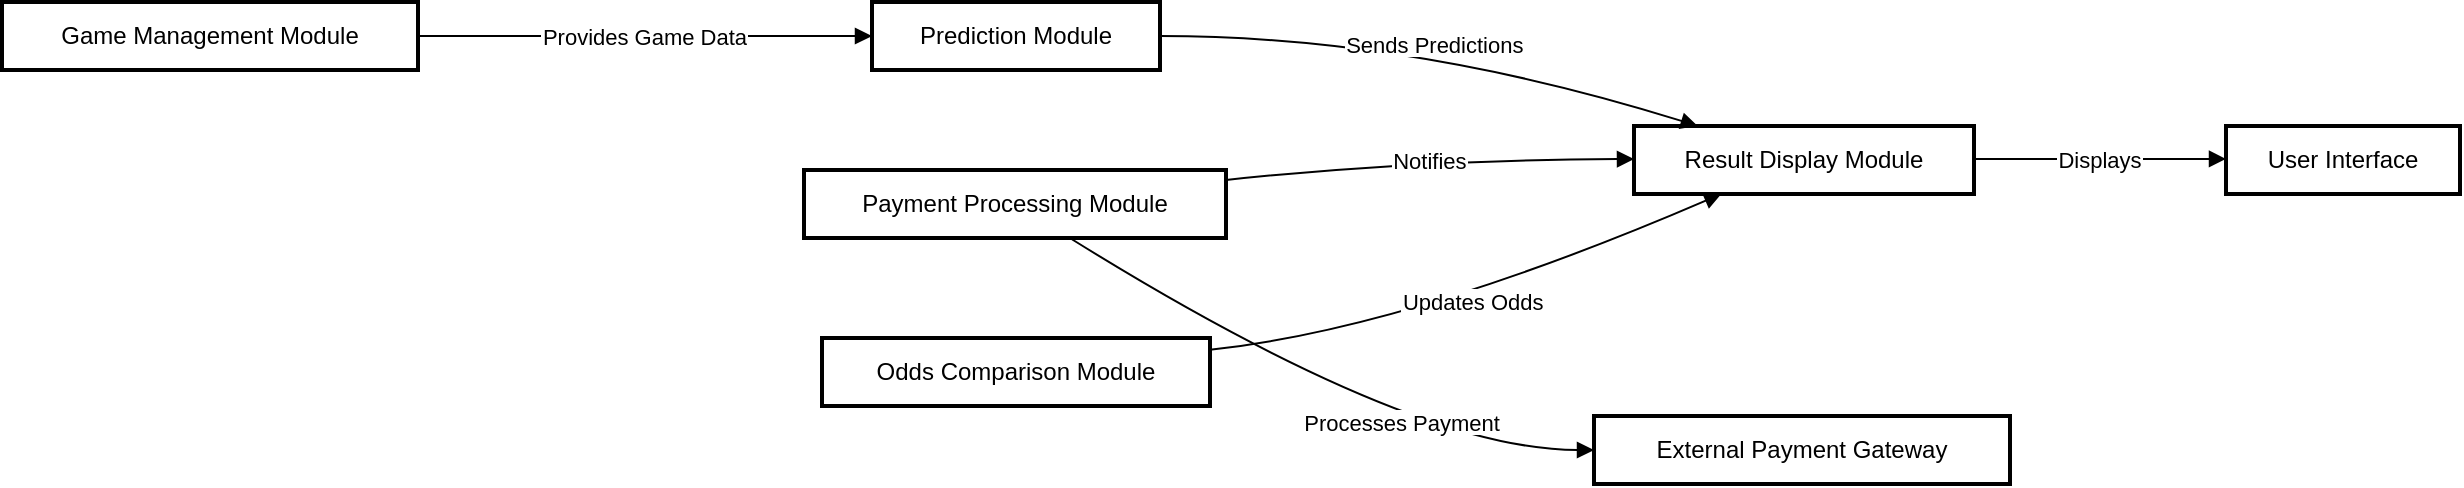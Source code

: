 <mxfile version="24.3.0" type="device">
  <diagram name="Page-1" id="0_qHHgdiISovMlTwicJp">
    <mxGraphModel dx="1358" dy="967" grid="1" gridSize="10" guides="1" tooltips="1" connect="1" arrows="1" fold="1" page="1" pageScale="1" pageWidth="850" pageHeight="1100" math="0" shadow="0">
      <root>
        <mxCell id="0" />
        <mxCell id="1" parent="0" />
        <mxCell id="7XFKLlVe6kwbbdnfO9Eq-1" value="Prediction Module" style="whiteSpace=wrap;strokeWidth=2;" vertex="1" parent="1">
          <mxGeometry x="455" y="20" width="144" height="34" as="geometry" />
        </mxCell>
        <mxCell id="7XFKLlVe6kwbbdnfO9Eq-2" value="Result Display Module" style="whiteSpace=wrap;strokeWidth=2;" vertex="1" parent="1">
          <mxGeometry x="836" y="82" width="170" height="34" as="geometry" />
        </mxCell>
        <mxCell id="7XFKLlVe6kwbbdnfO9Eq-3" value="Game Management Module" style="whiteSpace=wrap;strokeWidth=2;" vertex="1" parent="1">
          <mxGeometry x="20" y="20" width="208" height="34" as="geometry" />
        </mxCell>
        <mxCell id="7XFKLlVe6kwbbdnfO9Eq-4" value="User Interface" style="whiteSpace=wrap;strokeWidth=2;" vertex="1" parent="1">
          <mxGeometry x="1132" y="82" width="117" height="34" as="geometry" />
        </mxCell>
        <mxCell id="7XFKLlVe6kwbbdnfO9Eq-5" value="Payment Processing Module" style="whiteSpace=wrap;strokeWidth=2;" vertex="1" parent="1">
          <mxGeometry x="421" y="104" width="211" height="34" as="geometry" />
        </mxCell>
        <mxCell id="7XFKLlVe6kwbbdnfO9Eq-6" value="External Payment Gateway" style="whiteSpace=wrap;strokeWidth=2;" vertex="1" parent="1">
          <mxGeometry x="816" y="227" width="208" height="34" as="geometry" />
        </mxCell>
        <mxCell id="7XFKLlVe6kwbbdnfO9Eq-7" value="Odds Comparison Module" style="whiteSpace=wrap;strokeWidth=2;" vertex="1" parent="1">
          <mxGeometry x="430" y="188" width="194" height="34" as="geometry" />
        </mxCell>
        <mxCell id="7XFKLlVe6kwbbdnfO9Eq-8" value="Sends Predictions" style="curved=1;startArrow=none;endArrow=block;exitX=0.996;exitY=0.5;entryX=0.178;entryY=-0.015;rounded=0;" edge="1" parent="1" source="7XFKLlVe6kwbbdnfO9Eq-1" target="7XFKLlVe6kwbbdnfO9Eq-2">
          <mxGeometry relative="1" as="geometry">
            <Array as="points">
              <mxPoint x="724" y="37" />
            </Array>
          </mxGeometry>
        </mxCell>
        <mxCell id="7XFKLlVe6kwbbdnfO9Eq-9" value="Provides Game Data" style="curved=1;startArrow=none;endArrow=block;exitX=0.998;exitY=0.5;entryX=-0.001;entryY=0.5;rounded=0;" edge="1" parent="1" source="7XFKLlVe6kwbbdnfO9Eq-3" target="7XFKLlVe6kwbbdnfO9Eq-1">
          <mxGeometry relative="1" as="geometry">
            <Array as="points" />
          </mxGeometry>
        </mxCell>
        <mxCell id="7XFKLlVe6kwbbdnfO9Eq-10" value="Displays" style="curved=1;startArrow=none;endArrow=block;exitX=0.998;exitY=0.485;entryX=0.001;entryY=0.485;rounded=0;" edge="1" parent="1" source="7XFKLlVe6kwbbdnfO9Eq-2" target="7XFKLlVe6kwbbdnfO9Eq-4">
          <mxGeometry relative="1" as="geometry">
            <Array as="points" />
          </mxGeometry>
        </mxCell>
        <mxCell id="7XFKLlVe6kwbbdnfO9Eq-11" value="Notifies" style="curved=1;startArrow=none;endArrow=block;exitX=1.001;exitY=0.147;entryX=-0.003;entryY=0.485;rounded=0;" edge="1" parent="1" source="7XFKLlVe6kwbbdnfO9Eq-5" target="7XFKLlVe6kwbbdnfO9Eq-2">
          <mxGeometry relative="1" as="geometry">
            <Array as="points">
              <mxPoint x="724" y="99" />
            </Array>
          </mxGeometry>
        </mxCell>
        <mxCell id="7XFKLlVe6kwbbdnfO9Eq-12" value="Processes Payment" style="curved=1;startArrow=none;endArrow=block;exitX=0.63;exitY=1;entryX=0.002;entryY=0.5;rounded=0;" edge="1" parent="1" source="7XFKLlVe6kwbbdnfO9Eq-5" target="7XFKLlVe6kwbbdnfO9Eq-6">
          <mxGeometry x="0.297" y="10" relative="1" as="geometry">
            <Array as="points">
              <mxPoint x="724" y="244" />
            </Array>
            <mxPoint as="offset" />
          </mxGeometry>
        </mxCell>
        <mxCell id="7XFKLlVe6kwbbdnfO9Eq-13" value="Updates Odds" style="curved=1;startArrow=none;endArrow=block;exitX=0.998;exitY=0.175;entryX=0.264;entryY=0.985;rounded=0;" edge="1" parent="1" source="7XFKLlVe6kwbbdnfO9Eq-7" target="7XFKLlVe6kwbbdnfO9Eq-2">
          <mxGeometry relative="1" as="geometry">
            <Array as="points">
              <mxPoint x="724" y="183" />
            </Array>
          </mxGeometry>
        </mxCell>
      </root>
    </mxGraphModel>
  </diagram>
</mxfile>
